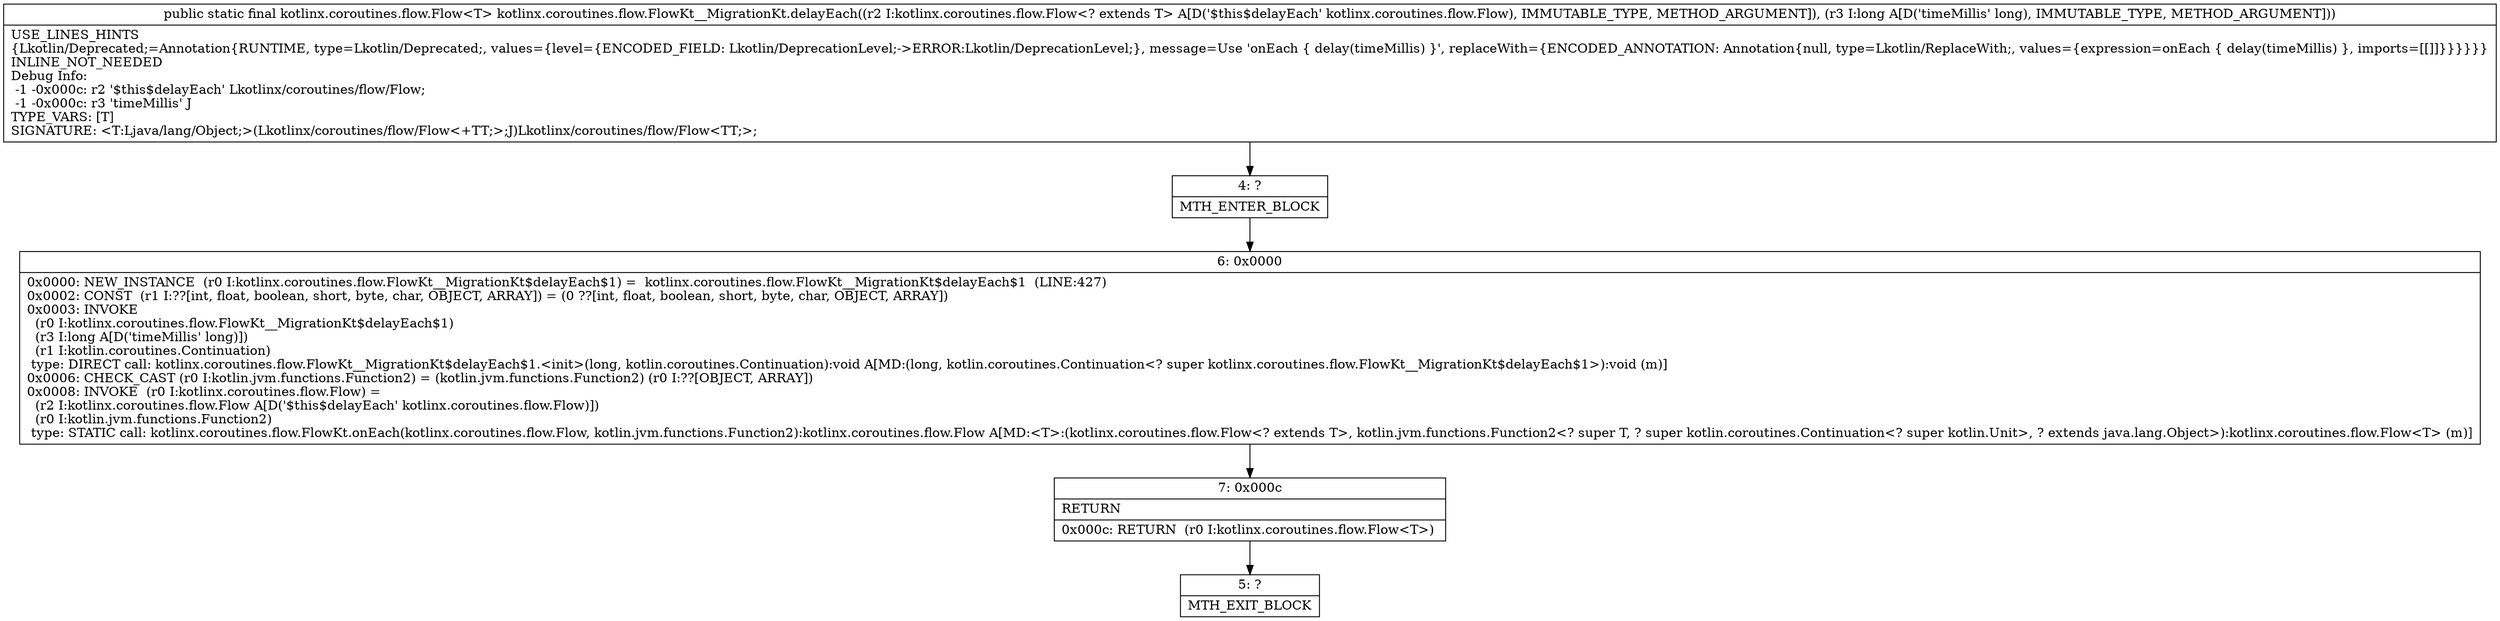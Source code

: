digraph "CFG forkotlinx.coroutines.flow.FlowKt__MigrationKt.delayEach(Lkotlinx\/coroutines\/flow\/Flow;J)Lkotlinx\/coroutines\/flow\/Flow;" {
Node_4 [shape=record,label="{4\:\ ?|MTH_ENTER_BLOCK\l}"];
Node_6 [shape=record,label="{6\:\ 0x0000|0x0000: NEW_INSTANCE  (r0 I:kotlinx.coroutines.flow.FlowKt__MigrationKt$delayEach$1) =  kotlinx.coroutines.flow.FlowKt__MigrationKt$delayEach$1  (LINE:427)\l0x0002: CONST  (r1 I:??[int, float, boolean, short, byte, char, OBJECT, ARRAY]) = (0 ??[int, float, boolean, short, byte, char, OBJECT, ARRAY]) \l0x0003: INVOKE  \l  (r0 I:kotlinx.coroutines.flow.FlowKt__MigrationKt$delayEach$1)\l  (r3 I:long A[D('timeMillis' long)])\l  (r1 I:kotlin.coroutines.Continuation)\l type: DIRECT call: kotlinx.coroutines.flow.FlowKt__MigrationKt$delayEach$1.\<init\>(long, kotlin.coroutines.Continuation):void A[MD:(long, kotlin.coroutines.Continuation\<? super kotlinx.coroutines.flow.FlowKt__MigrationKt$delayEach$1\>):void (m)]\l0x0006: CHECK_CAST (r0 I:kotlin.jvm.functions.Function2) = (kotlin.jvm.functions.Function2) (r0 I:??[OBJECT, ARRAY]) \l0x0008: INVOKE  (r0 I:kotlinx.coroutines.flow.Flow) = \l  (r2 I:kotlinx.coroutines.flow.Flow A[D('$this$delayEach' kotlinx.coroutines.flow.Flow)])\l  (r0 I:kotlin.jvm.functions.Function2)\l type: STATIC call: kotlinx.coroutines.flow.FlowKt.onEach(kotlinx.coroutines.flow.Flow, kotlin.jvm.functions.Function2):kotlinx.coroutines.flow.Flow A[MD:\<T\>:(kotlinx.coroutines.flow.Flow\<? extends T\>, kotlin.jvm.functions.Function2\<? super T, ? super kotlin.coroutines.Continuation\<? super kotlin.Unit\>, ? extends java.lang.Object\>):kotlinx.coroutines.flow.Flow\<T\> (m)]\l}"];
Node_7 [shape=record,label="{7\:\ 0x000c|RETURN\l|0x000c: RETURN  (r0 I:kotlinx.coroutines.flow.Flow\<T\>) \l}"];
Node_5 [shape=record,label="{5\:\ ?|MTH_EXIT_BLOCK\l}"];
MethodNode[shape=record,label="{public static final kotlinx.coroutines.flow.Flow\<T\> kotlinx.coroutines.flow.FlowKt__MigrationKt.delayEach((r2 I:kotlinx.coroutines.flow.Flow\<? extends T\> A[D('$this$delayEach' kotlinx.coroutines.flow.Flow), IMMUTABLE_TYPE, METHOD_ARGUMENT]), (r3 I:long A[D('timeMillis' long), IMMUTABLE_TYPE, METHOD_ARGUMENT]))  | USE_LINES_HINTS\l\{Lkotlin\/Deprecated;=Annotation\{RUNTIME, type=Lkotlin\/Deprecated;, values=\{level=\{ENCODED_FIELD: Lkotlin\/DeprecationLevel;\-\>ERROR:Lkotlin\/DeprecationLevel;\}, message=Use 'onEach \{ delay(timeMillis) \}', replaceWith=\{ENCODED_ANNOTATION: Annotation\{null, type=Lkotlin\/ReplaceWith;, values=\{expression=onEach \{ delay(timeMillis) \}, imports=[[]]\}\}\}\}\}\}\lINLINE_NOT_NEEDED\lDebug Info:\l  \-1 \-0x000c: r2 '$this$delayEach' Lkotlinx\/coroutines\/flow\/Flow;\l  \-1 \-0x000c: r3 'timeMillis' J\lTYPE_VARS: [T]\lSIGNATURE: \<T:Ljava\/lang\/Object;\>(Lkotlinx\/coroutines\/flow\/Flow\<+TT;\>;J)Lkotlinx\/coroutines\/flow\/Flow\<TT;\>;\l}"];
MethodNode -> Node_4;Node_4 -> Node_6;
Node_6 -> Node_7;
Node_7 -> Node_5;
}

